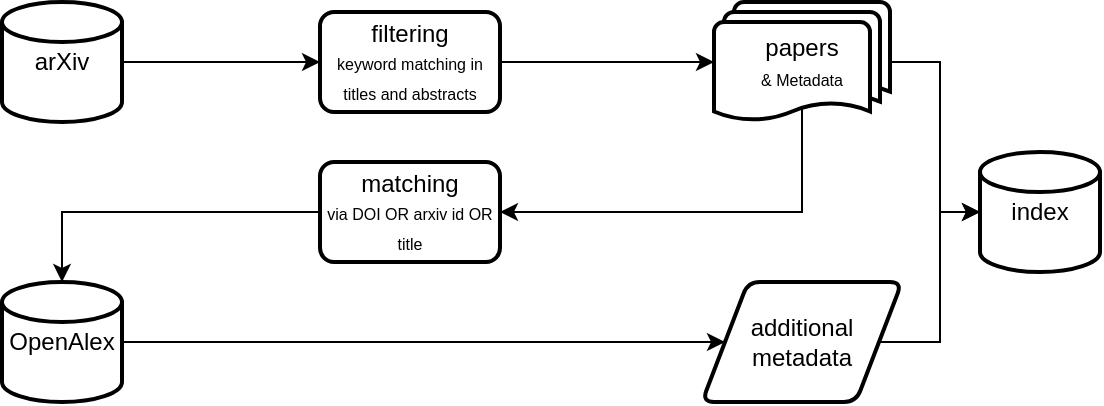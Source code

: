 <mxfile version="26.3.0">
  <diagram name="Page-1" id="spYMfo7C8VDkyBsGKRN6">
    <mxGraphModel dx="719" dy="429" grid="1" gridSize="10" guides="1" tooltips="1" connect="1" arrows="1" fold="1" page="1" pageScale="1" pageWidth="827" pageHeight="1169" math="0" shadow="0">
      <root>
        <mxCell id="0" />
        <mxCell id="1" parent="0" />
        <mxCell id="drIio9Y409SWSWU5YO3m-18" style="edgeStyle=orthogonalEdgeStyle;rounded=0;orthogonalLoop=1;jettySize=auto;html=1;entryX=1;entryY=0.5;entryDx=0;entryDy=0;exitX=0.5;exitY=0.88;exitDx=0;exitDy=0;exitPerimeter=0;" parent="1" source="drIio9Y409SWSWU5YO3m-2" target="drIio9Y409SWSWU5YO3m-17" edge="1">
          <mxGeometry relative="1" as="geometry">
            <Array as="points">
              <mxPoint x="441" y="235" />
            </Array>
          </mxGeometry>
        </mxCell>
        <mxCell id="drIio9Y409SWSWU5YO3m-2" value="papers&lt;div&gt;&lt;font style=&quot;font-size: 8px;&quot;&gt;&amp;amp; Metadata&lt;/font&gt;&lt;/div&gt;" style="strokeWidth=2;html=1;shape=mxgraph.flowchart.multi-document;whiteSpace=wrap;" parent="1" vertex="1">
          <mxGeometry x="397" y="130" width="88" height="60" as="geometry" />
        </mxCell>
        <mxCell id="drIio9Y409SWSWU5YO3m-6" value="additional metadata" style="shape=parallelogram;html=1;strokeWidth=2;perimeter=parallelogramPerimeter;whiteSpace=wrap;rounded=1;arcSize=12;size=0.23;" parent="1" vertex="1">
          <mxGeometry x="391" y="270" width="100" height="60" as="geometry" />
        </mxCell>
        <mxCell id="drIio9Y409SWSWU5YO3m-9" value="" style="edgeStyle=orthogonalEdgeStyle;rounded=0;orthogonalLoop=1;jettySize=auto;html=1;" parent="1" source="drIio9Y409SWSWU5YO3m-7" target="drIio9Y409SWSWU5YO3m-6" edge="1">
          <mxGeometry relative="1" as="geometry" />
        </mxCell>
        <mxCell id="drIio9Y409SWSWU5YO3m-7" value="OpenAlex" style="strokeWidth=2;html=1;shape=mxgraph.flowchart.database;whiteSpace=wrap;" parent="1" vertex="1">
          <mxGeometry x="41" y="270" width="60" height="60" as="geometry" />
        </mxCell>
        <mxCell id="drIio9Y409SWSWU5YO3m-15" value="" style="edgeStyle=orthogonalEdgeStyle;rounded=0;orthogonalLoop=1;jettySize=auto;html=1;" parent="1" source="drIio9Y409SWSWU5YO3m-8" target="drIio9Y409SWSWU5YO3m-14" edge="1">
          <mxGeometry relative="1" as="geometry" />
        </mxCell>
        <mxCell id="drIio9Y409SWSWU5YO3m-8" value="arXiv" style="strokeWidth=2;html=1;shape=mxgraph.flowchart.database;whiteSpace=wrap;" parent="1" vertex="1">
          <mxGeometry x="41" y="130" width="60" height="60" as="geometry" />
        </mxCell>
        <mxCell id="drIio9Y409SWSWU5YO3m-11" value="index" style="strokeWidth=2;html=1;shape=mxgraph.flowchart.database;whiteSpace=wrap;" parent="1" vertex="1">
          <mxGeometry x="530" y="205" width="60" height="60" as="geometry" />
        </mxCell>
        <mxCell id="drIio9Y409SWSWU5YO3m-14" value="filtering&lt;div&gt;&lt;font style=&quot;font-size: 8px;&quot;&gt;keyword matching in titles and abstracts&lt;/font&gt;&lt;/div&gt;" style="rounded=1;whiteSpace=wrap;html=1;absoluteArcSize=1;arcSize=14;strokeWidth=2;" parent="1" vertex="1">
          <mxGeometry x="200" y="135" width="90" height="50" as="geometry" />
        </mxCell>
        <mxCell id="drIio9Y409SWSWU5YO3m-17" value="matching&lt;br&gt;&lt;div&gt;&lt;font style=&quot;font-size: 8px;&quot;&gt;via DOI OR arxiv id OR title&lt;/font&gt;&lt;/div&gt;" style="rounded=1;whiteSpace=wrap;html=1;absoluteArcSize=1;arcSize=14;strokeWidth=2;" parent="1" vertex="1">
          <mxGeometry x="200" y="210" width="90" height="50" as="geometry" />
        </mxCell>
        <mxCell id="drIio9Y409SWSWU5YO3m-19" style="edgeStyle=orthogonalEdgeStyle;rounded=0;orthogonalLoop=1;jettySize=auto;html=1;entryX=0.5;entryY=0;entryDx=0;entryDy=0;entryPerimeter=0;" parent="1" source="drIio9Y409SWSWU5YO3m-17" target="drIio9Y409SWSWU5YO3m-7" edge="1">
          <mxGeometry relative="1" as="geometry" />
        </mxCell>
        <mxCell id="X5gpQsDnQvT6d17Y1w-y-7" style="edgeStyle=orthogonalEdgeStyle;rounded=0;orthogonalLoop=1;jettySize=auto;html=1;entryX=0;entryY=0.5;entryDx=0;entryDy=0;entryPerimeter=0;" parent="1" source="drIio9Y409SWSWU5YO3m-6" target="drIio9Y409SWSWU5YO3m-11" edge="1">
          <mxGeometry relative="1" as="geometry">
            <Array as="points">
              <mxPoint x="510" y="300" />
              <mxPoint x="510" y="235" />
            </Array>
          </mxGeometry>
        </mxCell>
        <mxCell id="X5gpQsDnQvT6d17Y1w-y-8" style="edgeStyle=orthogonalEdgeStyle;rounded=0;orthogonalLoop=1;jettySize=auto;html=1;entryX=0;entryY=0.5;entryDx=0;entryDy=0;entryPerimeter=0;" parent="1" source="drIio9Y409SWSWU5YO3m-2" target="drIio9Y409SWSWU5YO3m-11" edge="1">
          <mxGeometry relative="1" as="geometry">
            <Array as="points">
              <mxPoint x="510" y="160" />
              <mxPoint x="510" y="235" />
            </Array>
          </mxGeometry>
        </mxCell>
        <mxCell id="UoTYaxSy_SHnIDadfjQK-1" style="edgeStyle=orthogonalEdgeStyle;rounded=0;orthogonalLoop=1;jettySize=auto;html=1;entryX=0;entryY=0.5;entryDx=0;entryDy=0;entryPerimeter=0;" parent="1" source="drIio9Y409SWSWU5YO3m-14" target="drIio9Y409SWSWU5YO3m-2" edge="1">
          <mxGeometry relative="1" as="geometry" />
        </mxCell>
      </root>
    </mxGraphModel>
  </diagram>
</mxfile>
